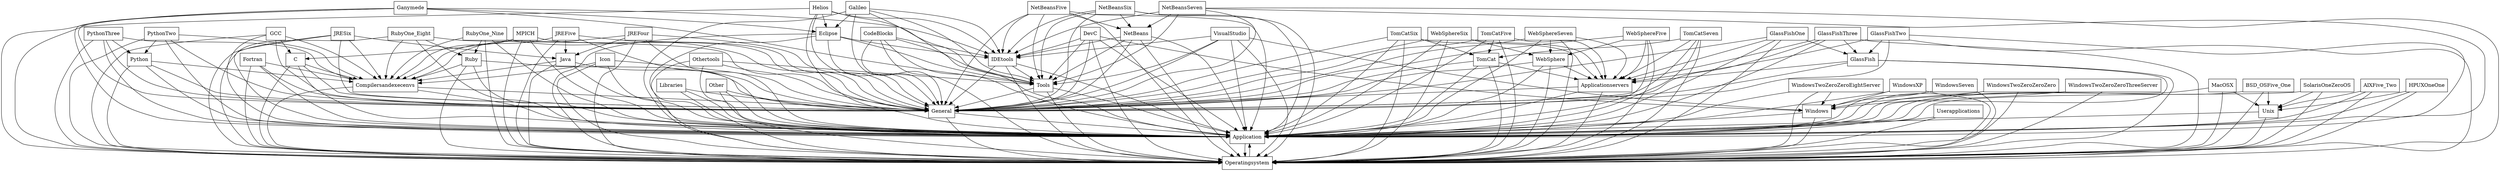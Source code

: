 digraph{
graph [rankdir=TB];
node [shape=box];
edge [arrowhead=normal];
0[label="Eclipse",]
1[label="DevC",]
2[label="BSD_OSFive_One",]
3[label="WindowsSeven",]
4[label="PythonTwo",]
5[label="IDEtools",]
6[label="Java",]
7[label="VisualStudio",]
8[label="MacOSX",]
9[label="General",]
10[label="Libraries",]
11[label="WebSphereFive",]
12[label="WindowsTwoZeroZeroZero",]
13[label="WebSphere",]
14[label="JREFour",]
15[label="GlassFishTwo",]
16[label="Ruby",]
17[label="Other",]
18[label="Helios",]
19[label="RubyOne_Eight",]
20[label="GlassFish",]
21[label="PythonThree",]
22[label="RubyOne_Nine",]
23[label="Tools",]
24[label="Ganymede",]
25[label="Application",]
26[label="NetBeansSix",]
27[label="WindowsTwoZeroZeroThreeServer",]
28[label="Operatingsystem",]
29[label="Unix",]
30[label="JREFive",]
31[label="TomCatSeven",]
32[label="C",]
33[label="WindowsXP",]
34[label="NetBeans",]
35[label="TomCatSix",]
36[label="Fortran",]
37[label="Python",]
38[label="NetBeansSeven",]
39[label="GlassFishOne",]
40[label="MPICH",]
41[label="SolarisOneZeroOS",]
42[label="Userapplications",]
43[label="AIXFive_Two",]
44[label="HPUXOneOne",]
45[label="Galileo",]
46[label="WebSphereSeven",]
47[label="Compilersandexecenvs",]
48[label="WindowsTwoZeroZeroEightServer",]
49[label="Windows",]
50[label="TomCat",]
51[label="TomCatFive",]
52[label="WebSphereSix",]
53[label="JRESix",]
54[label="Applicationservers",]
55[label="NetBeansFive",]
56[label="CodeBlocks",]
57[label="GCC",]
58[label="Othertools",]
59[label="GlassFishThree",]
60[label="Icon",]
0->5[label="",]
0->9[label="",]
0->23[label="",]
0->25[label="",]
0->28[label="",]
1->5[label="",]
1->9[label="",]
1->23[label="",]
1->25[label="",]
1->28[label="",]
1->49[label="",]
2->25[label="",]
2->28[label="",]
2->29[label="",]
3->25[label="",]
3->28[label="",]
3->49[label="",]
4->9[label="",]
4->25[label="",]
4->28[label="",]
4->37[label="",]
4->47[label="",]
5->9[label="",]
5->23[label="",]
5->25[label="",]
5->28[label="",]
6->9[label="",]
6->25[label="",]
6->28[label="",]
6->47[label="",]
7->5[label="",]
7->9[label="",]
7->23[label="",]
7->25[label="",]
7->28[label="",]
7->49[label="",]
8->25[label="",]
8->28[label="",]
8->29[label="",]
9->25[label="",]
9->28[label="",]
10->9[label="",]
10->25[label="",]
10->28[label="",]
11->9[label="",]
11->13[label="",]
11->25[label="",]
11->28[label="",]
11->54[label="",]
12->25[label="",]
12->28[label="",]
12->49[label="",]
13->9[label="",]
13->25[label="",]
13->28[label="",]
13->54[label="",]
14->6[label="",]
14->9[label="",]
14->25[label="",]
14->28[label="",]
14->47[label="",]
15->9[label="",]
15->20[label="",]
15->25[label="",]
15->28[label="",]
15->54[label="",]
16->9[label="",]
16->25[label="",]
16->28[label="",]
16->47[label="",]
17->9[label="",]
17->25[label="",]
17->28[label="",]
18->0[label="",]
18->5[label="",]
18->9[label="",]
18->23[label="",]
18->25[label="",]
18->28[label="",]
19->9[label="",]
19->16[label="",]
19->25[label="",]
19->28[label="",]
19->47[label="",]
20->9[label="",]
20->25[label="",]
20->28[label="",]
20->54[label="",]
21->9[label="",]
21->25[label="",]
21->28[label="",]
21->37[label="",]
21->47[label="",]
22->9[label="",]
22->16[label="",]
22->25[label="",]
22->28[label="",]
22->47[label="",]
23->9[label="",]
23->25[label="",]
23->28[label="",]
24->0[label="",]
24->5[label="",]
24->9[label="",]
24->23[label="",]
24->25[label="",]
24->28[label="",]
25->28[label="",]
26->5[label="",]
26->9[label="",]
26->23[label="",]
26->25[label="",]
26->28[label="",]
26->34[label="",]
27->25[label="",]
27->28[label="",]
27->49[label="",]
28->25[label="",]
29->25[label="",]
29->28[label="",]
30->6[label="",]
30->9[label="",]
30->25[label="",]
30->28[label="",]
30->47[label="",]
31->9[label="",]
31->25[label="",]
31->28[label="",]
31->50[label="",]
31->54[label="",]
32->9[label="",]
32->25[label="",]
32->28[label="",]
32->47[label="",]
33->25[label="",]
33->28[label="",]
33->49[label="",]
34->5[label="",]
34->9[label="",]
34->23[label="",]
34->25[label="",]
34->28[label="",]
35->9[label="",]
35->25[label="",]
35->28[label="",]
35->50[label="",]
35->54[label="",]
36->9[label="",]
36->25[label="",]
36->28[label="",]
36->47[label="",]
37->9[label="",]
37->25[label="",]
37->28[label="",]
37->47[label="",]
38->5[label="",]
38->9[label="",]
38->23[label="",]
38->25[label="",]
38->28[label="",]
38->34[label="",]
39->9[label="",]
39->20[label="",]
39->25[label="",]
39->28[label="",]
39->54[label="",]
40->9[label="",]
40->25[label="",]
40->28[label="",]
40->32[label="",]
40->47[label="",]
41->25[label="",]
41->28[label="",]
41->29[label="",]
42->25[label="",]
42->28[label="",]
43->25[label="",]
43->28[label="",]
43->29[label="",]
44->25[label="",]
44->28[label="",]
44->29[label="",]
45->0[label="",]
45->5[label="",]
45->9[label="",]
45->23[label="",]
45->25[label="",]
45->28[label="",]
46->9[label="",]
46->13[label="",]
46->25[label="",]
46->28[label="",]
46->54[label="",]
47->9[label="",]
47->25[label="",]
47->28[label="",]
48->25[label="",]
48->28[label="",]
48->49[label="",]
49->25[label="",]
49->28[label="",]
50->9[label="",]
50->25[label="",]
50->28[label="",]
50->54[label="",]
51->9[label="",]
51->25[label="",]
51->28[label="",]
51->50[label="",]
51->54[label="",]
52->9[label="",]
52->13[label="",]
52->25[label="",]
52->28[label="",]
52->54[label="",]
53->6[label="",]
53->9[label="",]
53->25[label="",]
53->28[label="",]
53->47[label="",]
54->9[label="",]
54->25[label="",]
54->28[label="",]
55->5[label="",]
55->9[label="",]
55->23[label="",]
55->25[label="",]
55->28[label="",]
55->34[label="",]
56->5[label="",]
56->9[label="",]
56->23[label="",]
56->25[label="",]
56->28[label="",]
57->9[label="",]
57->25[label="",]
57->28[label="",]
57->32[label="",]
57->47[label="",]
58->9[label="",]
58->23[label="",]
58->25[label="",]
58->28[label="",]
59->9[label="",]
59->20[label="",]
59->25[label="",]
59->28[label="",]
59->54[label="",]
60->9[label="",]
60->25[label="",]
60->28[label="",]
60->47[label="",]
}
